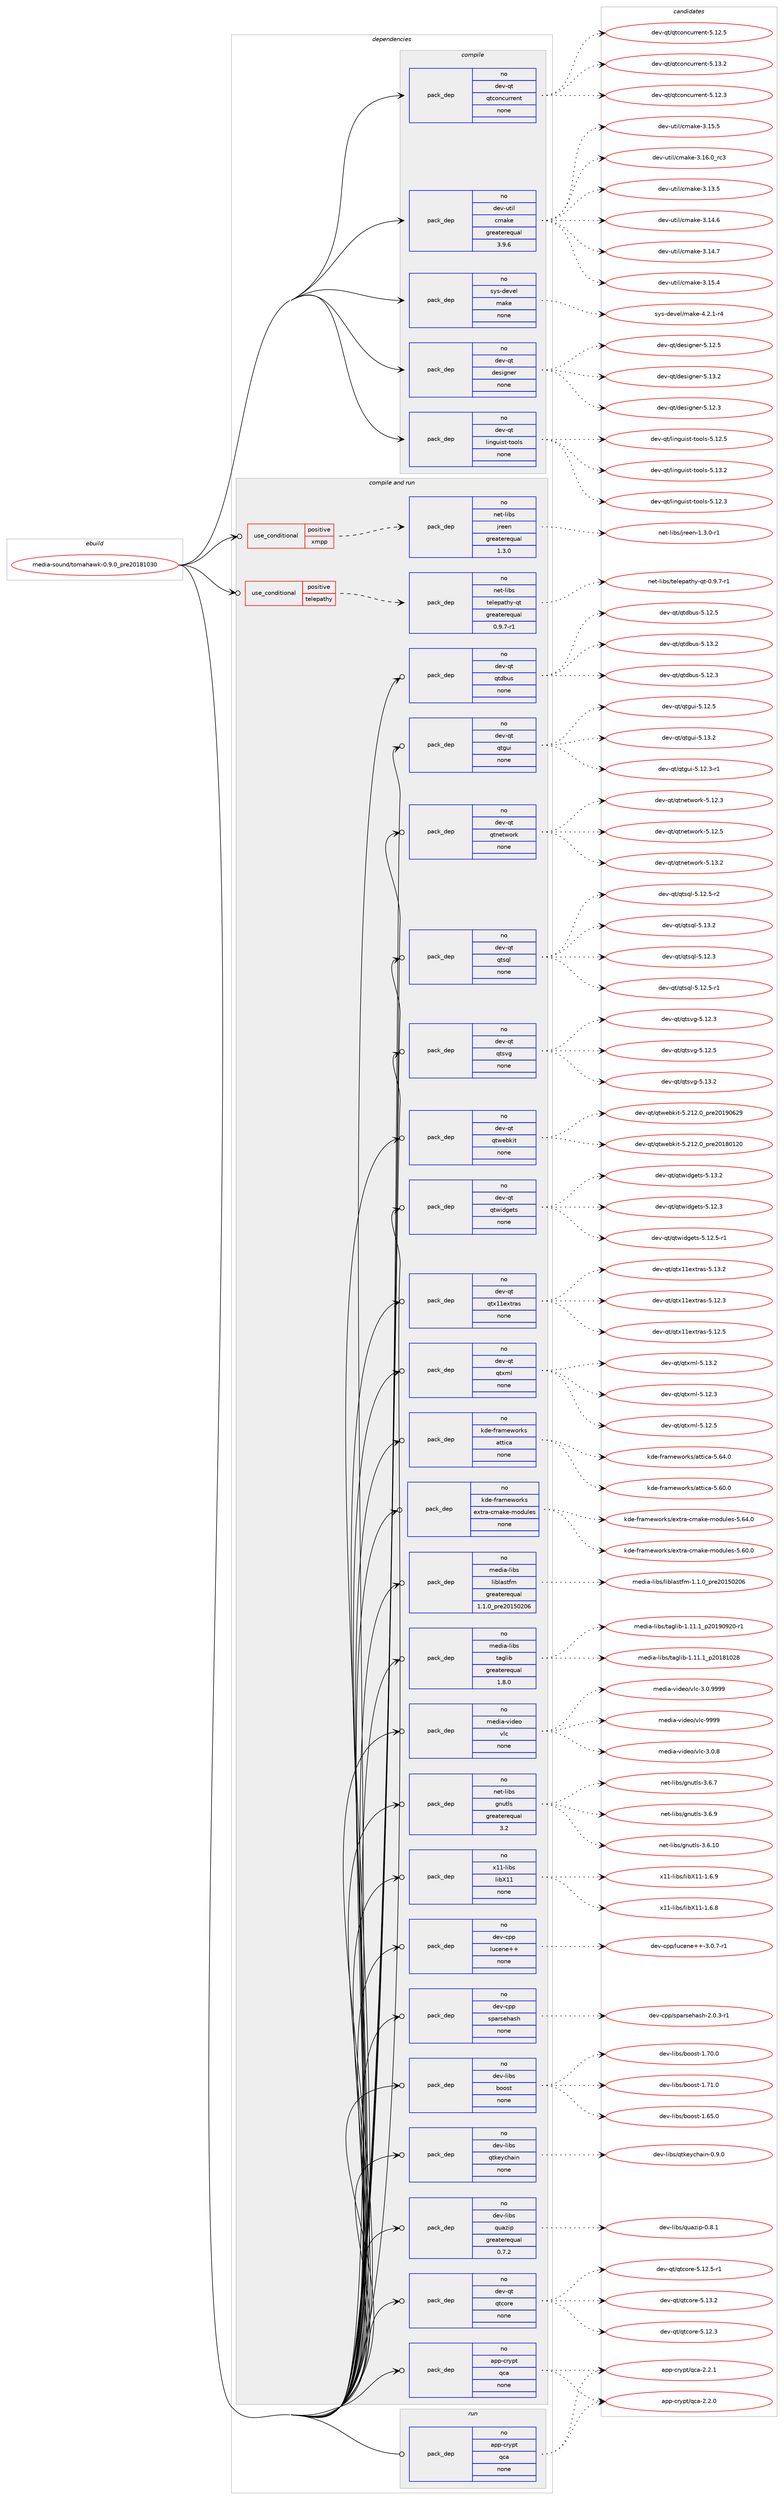 digraph prolog {

# *************
# Graph options
# *************

newrank=true;
concentrate=true;
compound=true;
graph [rankdir=LR,fontname=Helvetica,fontsize=10,ranksep=1.5];#, ranksep=2.5, nodesep=0.2];
edge  [arrowhead=vee];
node  [fontname=Helvetica,fontsize=10];

# **********
# The ebuild
# **********

subgraph cluster_leftcol {
color=gray;
rank=same;
label=<<i>ebuild</i>>;
id [label="media-sound/tomahawk-0.9.0_pre20181030", color=red, width=4, href="../media-sound/tomahawk-0.9.0_pre20181030.svg"];
}

# ****************
# The dependencies
# ****************

subgraph cluster_midcol {
color=gray;
label=<<i>dependencies</i>>;
subgraph cluster_compile {
fillcolor="#eeeeee";
style=filled;
label=<<i>compile</i>>;
subgraph pack594823 {
dependency804158 [label=<<TABLE BORDER="0" CELLBORDER="1" CELLSPACING="0" CELLPADDING="4" WIDTH="220"><TR><TD ROWSPAN="6" CELLPADDING="30">pack_dep</TD></TR><TR><TD WIDTH="110">no</TD></TR><TR><TD>dev-qt</TD></TR><TR><TD>designer</TD></TR><TR><TD>none</TD></TR><TR><TD></TD></TR></TABLE>>, shape=none, color=blue];
}
id:e -> dependency804158:w [weight=20,style="solid",arrowhead="vee"];
subgraph pack594824 {
dependency804159 [label=<<TABLE BORDER="0" CELLBORDER="1" CELLSPACING="0" CELLPADDING="4" WIDTH="220"><TR><TD ROWSPAN="6" CELLPADDING="30">pack_dep</TD></TR><TR><TD WIDTH="110">no</TD></TR><TR><TD>dev-qt</TD></TR><TR><TD>linguist-tools</TD></TR><TR><TD>none</TD></TR><TR><TD></TD></TR></TABLE>>, shape=none, color=blue];
}
id:e -> dependency804159:w [weight=20,style="solid",arrowhead="vee"];
subgraph pack594825 {
dependency804160 [label=<<TABLE BORDER="0" CELLBORDER="1" CELLSPACING="0" CELLPADDING="4" WIDTH="220"><TR><TD ROWSPAN="6" CELLPADDING="30">pack_dep</TD></TR><TR><TD WIDTH="110">no</TD></TR><TR><TD>dev-qt</TD></TR><TR><TD>qtconcurrent</TD></TR><TR><TD>none</TD></TR><TR><TD></TD></TR></TABLE>>, shape=none, color=blue];
}
id:e -> dependency804160:w [weight=20,style="solid",arrowhead="vee"];
subgraph pack594826 {
dependency804161 [label=<<TABLE BORDER="0" CELLBORDER="1" CELLSPACING="0" CELLPADDING="4" WIDTH="220"><TR><TD ROWSPAN="6" CELLPADDING="30">pack_dep</TD></TR><TR><TD WIDTH="110">no</TD></TR><TR><TD>dev-util</TD></TR><TR><TD>cmake</TD></TR><TR><TD>greaterequal</TD></TR><TR><TD>3.9.6</TD></TR></TABLE>>, shape=none, color=blue];
}
id:e -> dependency804161:w [weight=20,style="solid",arrowhead="vee"];
subgraph pack594827 {
dependency804162 [label=<<TABLE BORDER="0" CELLBORDER="1" CELLSPACING="0" CELLPADDING="4" WIDTH="220"><TR><TD ROWSPAN="6" CELLPADDING="30">pack_dep</TD></TR><TR><TD WIDTH="110">no</TD></TR><TR><TD>sys-devel</TD></TR><TR><TD>make</TD></TR><TR><TD>none</TD></TR><TR><TD></TD></TR></TABLE>>, shape=none, color=blue];
}
id:e -> dependency804162:w [weight=20,style="solid",arrowhead="vee"];
}
subgraph cluster_compileandrun {
fillcolor="#eeeeee";
style=filled;
label=<<i>compile and run</i>>;
subgraph cond195281 {
dependency804163 [label=<<TABLE BORDER="0" CELLBORDER="1" CELLSPACING="0" CELLPADDING="4"><TR><TD ROWSPAN="3" CELLPADDING="10">use_conditional</TD></TR><TR><TD>positive</TD></TR><TR><TD>telepathy</TD></TR></TABLE>>, shape=none, color=red];
subgraph pack594828 {
dependency804164 [label=<<TABLE BORDER="0" CELLBORDER="1" CELLSPACING="0" CELLPADDING="4" WIDTH="220"><TR><TD ROWSPAN="6" CELLPADDING="30">pack_dep</TD></TR><TR><TD WIDTH="110">no</TD></TR><TR><TD>net-libs</TD></TR><TR><TD>telepathy-qt</TD></TR><TR><TD>greaterequal</TD></TR><TR><TD>0.9.7-r1</TD></TR></TABLE>>, shape=none, color=blue];
}
dependency804163:e -> dependency804164:w [weight=20,style="dashed",arrowhead="vee"];
}
id:e -> dependency804163:w [weight=20,style="solid",arrowhead="odotvee"];
subgraph cond195282 {
dependency804165 [label=<<TABLE BORDER="0" CELLBORDER="1" CELLSPACING="0" CELLPADDING="4"><TR><TD ROWSPAN="3" CELLPADDING="10">use_conditional</TD></TR><TR><TD>positive</TD></TR><TR><TD>xmpp</TD></TR></TABLE>>, shape=none, color=red];
subgraph pack594829 {
dependency804166 [label=<<TABLE BORDER="0" CELLBORDER="1" CELLSPACING="0" CELLPADDING="4" WIDTH="220"><TR><TD ROWSPAN="6" CELLPADDING="30">pack_dep</TD></TR><TR><TD WIDTH="110">no</TD></TR><TR><TD>net-libs</TD></TR><TR><TD>jreen</TD></TR><TR><TD>greaterequal</TD></TR><TR><TD>1.3.0</TD></TR></TABLE>>, shape=none, color=blue];
}
dependency804165:e -> dependency804166:w [weight=20,style="dashed",arrowhead="vee"];
}
id:e -> dependency804165:w [weight=20,style="solid",arrowhead="odotvee"];
subgraph pack594830 {
dependency804167 [label=<<TABLE BORDER="0" CELLBORDER="1" CELLSPACING="0" CELLPADDING="4" WIDTH="220"><TR><TD ROWSPAN="6" CELLPADDING="30">pack_dep</TD></TR><TR><TD WIDTH="110">no</TD></TR><TR><TD>app-crypt</TD></TR><TR><TD>qca</TD></TR><TR><TD>none</TD></TR><TR><TD></TD></TR></TABLE>>, shape=none, color=blue];
}
id:e -> dependency804167:w [weight=20,style="solid",arrowhead="odotvee"];
subgraph pack594831 {
dependency804168 [label=<<TABLE BORDER="0" CELLBORDER="1" CELLSPACING="0" CELLPADDING="4" WIDTH="220"><TR><TD ROWSPAN="6" CELLPADDING="30">pack_dep</TD></TR><TR><TD WIDTH="110">no</TD></TR><TR><TD>dev-cpp</TD></TR><TR><TD>lucene++</TD></TR><TR><TD>none</TD></TR><TR><TD></TD></TR></TABLE>>, shape=none, color=blue];
}
id:e -> dependency804168:w [weight=20,style="solid",arrowhead="odotvee"];
subgraph pack594832 {
dependency804169 [label=<<TABLE BORDER="0" CELLBORDER="1" CELLSPACING="0" CELLPADDING="4" WIDTH="220"><TR><TD ROWSPAN="6" CELLPADDING="30">pack_dep</TD></TR><TR><TD WIDTH="110">no</TD></TR><TR><TD>dev-cpp</TD></TR><TR><TD>sparsehash</TD></TR><TR><TD>none</TD></TR><TR><TD></TD></TR></TABLE>>, shape=none, color=blue];
}
id:e -> dependency804169:w [weight=20,style="solid",arrowhead="odotvee"];
subgraph pack594833 {
dependency804170 [label=<<TABLE BORDER="0" CELLBORDER="1" CELLSPACING="0" CELLPADDING="4" WIDTH="220"><TR><TD ROWSPAN="6" CELLPADDING="30">pack_dep</TD></TR><TR><TD WIDTH="110">no</TD></TR><TR><TD>dev-libs</TD></TR><TR><TD>boost</TD></TR><TR><TD>none</TD></TR><TR><TD></TD></TR></TABLE>>, shape=none, color=blue];
}
id:e -> dependency804170:w [weight=20,style="solid",arrowhead="odotvee"];
subgraph pack594834 {
dependency804171 [label=<<TABLE BORDER="0" CELLBORDER="1" CELLSPACING="0" CELLPADDING="4" WIDTH="220"><TR><TD ROWSPAN="6" CELLPADDING="30">pack_dep</TD></TR><TR><TD WIDTH="110">no</TD></TR><TR><TD>dev-libs</TD></TR><TR><TD>qtkeychain</TD></TR><TR><TD>none</TD></TR><TR><TD></TD></TR></TABLE>>, shape=none, color=blue];
}
id:e -> dependency804171:w [weight=20,style="solid",arrowhead="odotvee"];
subgraph pack594835 {
dependency804172 [label=<<TABLE BORDER="0" CELLBORDER="1" CELLSPACING="0" CELLPADDING="4" WIDTH="220"><TR><TD ROWSPAN="6" CELLPADDING="30">pack_dep</TD></TR><TR><TD WIDTH="110">no</TD></TR><TR><TD>dev-libs</TD></TR><TR><TD>quazip</TD></TR><TR><TD>greaterequal</TD></TR><TR><TD>0.7.2</TD></TR></TABLE>>, shape=none, color=blue];
}
id:e -> dependency804172:w [weight=20,style="solid",arrowhead="odotvee"];
subgraph pack594836 {
dependency804173 [label=<<TABLE BORDER="0" CELLBORDER="1" CELLSPACING="0" CELLPADDING="4" WIDTH="220"><TR><TD ROWSPAN="6" CELLPADDING="30">pack_dep</TD></TR><TR><TD WIDTH="110">no</TD></TR><TR><TD>dev-qt</TD></TR><TR><TD>qtcore</TD></TR><TR><TD>none</TD></TR><TR><TD></TD></TR></TABLE>>, shape=none, color=blue];
}
id:e -> dependency804173:w [weight=20,style="solid",arrowhead="odotvee"];
subgraph pack594837 {
dependency804174 [label=<<TABLE BORDER="0" CELLBORDER="1" CELLSPACING="0" CELLPADDING="4" WIDTH="220"><TR><TD ROWSPAN="6" CELLPADDING="30">pack_dep</TD></TR><TR><TD WIDTH="110">no</TD></TR><TR><TD>dev-qt</TD></TR><TR><TD>qtdbus</TD></TR><TR><TD>none</TD></TR><TR><TD></TD></TR></TABLE>>, shape=none, color=blue];
}
id:e -> dependency804174:w [weight=20,style="solid",arrowhead="odotvee"];
subgraph pack594838 {
dependency804175 [label=<<TABLE BORDER="0" CELLBORDER="1" CELLSPACING="0" CELLPADDING="4" WIDTH="220"><TR><TD ROWSPAN="6" CELLPADDING="30">pack_dep</TD></TR><TR><TD WIDTH="110">no</TD></TR><TR><TD>dev-qt</TD></TR><TR><TD>qtgui</TD></TR><TR><TD>none</TD></TR><TR><TD></TD></TR></TABLE>>, shape=none, color=blue];
}
id:e -> dependency804175:w [weight=20,style="solid",arrowhead="odotvee"];
subgraph pack594839 {
dependency804176 [label=<<TABLE BORDER="0" CELLBORDER="1" CELLSPACING="0" CELLPADDING="4" WIDTH="220"><TR><TD ROWSPAN="6" CELLPADDING="30">pack_dep</TD></TR><TR><TD WIDTH="110">no</TD></TR><TR><TD>dev-qt</TD></TR><TR><TD>qtnetwork</TD></TR><TR><TD>none</TD></TR><TR><TD></TD></TR></TABLE>>, shape=none, color=blue];
}
id:e -> dependency804176:w [weight=20,style="solid",arrowhead="odotvee"];
subgraph pack594840 {
dependency804177 [label=<<TABLE BORDER="0" CELLBORDER="1" CELLSPACING="0" CELLPADDING="4" WIDTH="220"><TR><TD ROWSPAN="6" CELLPADDING="30">pack_dep</TD></TR><TR><TD WIDTH="110">no</TD></TR><TR><TD>dev-qt</TD></TR><TR><TD>qtsql</TD></TR><TR><TD>none</TD></TR><TR><TD></TD></TR></TABLE>>, shape=none, color=blue];
}
id:e -> dependency804177:w [weight=20,style="solid",arrowhead="odotvee"];
subgraph pack594841 {
dependency804178 [label=<<TABLE BORDER="0" CELLBORDER="1" CELLSPACING="0" CELLPADDING="4" WIDTH="220"><TR><TD ROWSPAN="6" CELLPADDING="30">pack_dep</TD></TR><TR><TD WIDTH="110">no</TD></TR><TR><TD>dev-qt</TD></TR><TR><TD>qtsvg</TD></TR><TR><TD>none</TD></TR><TR><TD></TD></TR></TABLE>>, shape=none, color=blue];
}
id:e -> dependency804178:w [weight=20,style="solid",arrowhead="odotvee"];
subgraph pack594842 {
dependency804179 [label=<<TABLE BORDER="0" CELLBORDER="1" CELLSPACING="0" CELLPADDING="4" WIDTH="220"><TR><TD ROWSPAN="6" CELLPADDING="30">pack_dep</TD></TR><TR><TD WIDTH="110">no</TD></TR><TR><TD>dev-qt</TD></TR><TR><TD>qtwebkit</TD></TR><TR><TD>none</TD></TR><TR><TD></TD></TR></TABLE>>, shape=none, color=blue];
}
id:e -> dependency804179:w [weight=20,style="solid",arrowhead="odotvee"];
subgraph pack594843 {
dependency804180 [label=<<TABLE BORDER="0" CELLBORDER="1" CELLSPACING="0" CELLPADDING="4" WIDTH="220"><TR><TD ROWSPAN="6" CELLPADDING="30">pack_dep</TD></TR><TR><TD WIDTH="110">no</TD></TR><TR><TD>dev-qt</TD></TR><TR><TD>qtwidgets</TD></TR><TR><TD>none</TD></TR><TR><TD></TD></TR></TABLE>>, shape=none, color=blue];
}
id:e -> dependency804180:w [weight=20,style="solid",arrowhead="odotvee"];
subgraph pack594844 {
dependency804181 [label=<<TABLE BORDER="0" CELLBORDER="1" CELLSPACING="0" CELLPADDING="4" WIDTH="220"><TR><TD ROWSPAN="6" CELLPADDING="30">pack_dep</TD></TR><TR><TD WIDTH="110">no</TD></TR><TR><TD>dev-qt</TD></TR><TR><TD>qtx11extras</TD></TR><TR><TD>none</TD></TR><TR><TD></TD></TR></TABLE>>, shape=none, color=blue];
}
id:e -> dependency804181:w [weight=20,style="solid",arrowhead="odotvee"];
subgraph pack594845 {
dependency804182 [label=<<TABLE BORDER="0" CELLBORDER="1" CELLSPACING="0" CELLPADDING="4" WIDTH="220"><TR><TD ROWSPAN="6" CELLPADDING="30">pack_dep</TD></TR><TR><TD WIDTH="110">no</TD></TR><TR><TD>dev-qt</TD></TR><TR><TD>qtxml</TD></TR><TR><TD>none</TD></TR><TR><TD></TD></TR></TABLE>>, shape=none, color=blue];
}
id:e -> dependency804182:w [weight=20,style="solid",arrowhead="odotvee"];
subgraph pack594846 {
dependency804183 [label=<<TABLE BORDER="0" CELLBORDER="1" CELLSPACING="0" CELLPADDING="4" WIDTH="220"><TR><TD ROWSPAN="6" CELLPADDING="30">pack_dep</TD></TR><TR><TD WIDTH="110">no</TD></TR><TR><TD>kde-frameworks</TD></TR><TR><TD>attica</TD></TR><TR><TD>none</TD></TR><TR><TD></TD></TR></TABLE>>, shape=none, color=blue];
}
id:e -> dependency804183:w [weight=20,style="solid",arrowhead="odotvee"];
subgraph pack594847 {
dependency804184 [label=<<TABLE BORDER="0" CELLBORDER="1" CELLSPACING="0" CELLPADDING="4" WIDTH="220"><TR><TD ROWSPAN="6" CELLPADDING="30">pack_dep</TD></TR><TR><TD WIDTH="110">no</TD></TR><TR><TD>kde-frameworks</TD></TR><TR><TD>extra-cmake-modules</TD></TR><TR><TD>none</TD></TR><TR><TD></TD></TR></TABLE>>, shape=none, color=blue];
}
id:e -> dependency804184:w [weight=20,style="solid",arrowhead="odotvee"];
subgraph pack594848 {
dependency804185 [label=<<TABLE BORDER="0" CELLBORDER="1" CELLSPACING="0" CELLPADDING="4" WIDTH="220"><TR><TD ROWSPAN="6" CELLPADDING="30">pack_dep</TD></TR><TR><TD WIDTH="110">no</TD></TR><TR><TD>media-libs</TD></TR><TR><TD>liblastfm</TD></TR><TR><TD>greaterequal</TD></TR><TR><TD>1.1.0_pre20150206</TD></TR></TABLE>>, shape=none, color=blue];
}
id:e -> dependency804185:w [weight=20,style="solid",arrowhead="odotvee"];
subgraph pack594849 {
dependency804186 [label=<<TABLE BORDER="0" CELLBORDER="1" CELLSPACING="0" CELLPADDING="4" WIDTH="220"><TR><TD ROWSPAN="6" CELLPADDING="30">pack_dep</TD></TR><TR><TD WIDTH="110">no</TD></TR><TR><TD>media-libs</TD></TR><TR><TD>taglib</TD></TR><TR><TD>greaterequal</TD></TR><TR><TD>1.8.0</TD></TR></TABLE>>, shape=none, color=blue];
}
id:e -> dependency804186:w [weight=20,style="solid",arrowhead="odotvee"];
subgraph pack594850 {
dependency804187 [label=<<TABLE BORDER="0" CELLBORDER="1" CELLSPACING="0" CELLPADDING="4" WIDTH="220"><TR><TD ROWSPAN="6" CELLPADDING="30">pack_dep</TD></TR><TR><TD WIDTH="110">no</TD></TR><TR><TD>media-video</TD></TR><TR><TD>vlc</TD></TR><TR><TD>none</TD></TR><TR><TD></TD></TR></TABLE>>, shape=none, color=blue];
}
id:e -> dependency804187:w [weight=20,style="solid",arrowhead="odotvee"];
subgraph pack594851 {
dependency804188 [label=<<TABLE BORDER="0" CELLBORDER="1" CELLSPACING="0" CELLPADDING="4" WIDTH="220"><TR><TD ROWSPAN="6" CELLPADDING="30">pack_dep</TD></TR><TR><TD WIDTH="110">no</TD></TR><TR><TD>net-libs</TD></TR><TR><TD>gnutls</TD></TR><TR><TD>greaterequal</TD></TR><TR><TD>3.2</TD></TR></TABLE>>, shape=none, color=blue];
}
id:e -> dependency804188:w [weight=20,style="solid",arrowhead="odotvee"];
subgraph pack594852 {
dependency804189 [label=<<TABLE BORDER="0" CELLBORDER="1" CELLSPACING="0" CELLPADDING="4" WIDTH="220"><TR><TD ROWSPAN="6" CELLPADDING="30">pack_dep</TD></TR><TR><TD WIDTH="110">no</TD></TR><TR><TD>x11-libs</TD></TR><TR><TD>libX11</TD></TR><TR><TD>none</TD></TR><TR><TD></TD></TR></TABLE>>, shape=none, color=blue];
}
id:e -> dependency804189:w [weight=20,style="solid",arrowhead="odotvee"];
}
subgraph cluster_run {
fillcolor="#eeeeee";
style=filled;
label=<<i>run</i>>;
subgraph pack594853 {
dependency804190 [label=<<TABLE BORDER="0" CELLBORDER="1" CELLSPACING="0" CELLPADDING="4" WIDTH="220"><TR><TD ROWSPAN="6" CELLPADDING="30">pack_dep</TD></TR><TR><TD WIDTH="110">no</TD></TR><TR><TD>app-crypt</TD></TR><TR><TD>qca</TD></TR><TR><TD>none</TD></TR><TR><TD></TD></TR></TABLE>>, shape=none, color=blue];
}
id:e -> dependency804190:w [weight=20,style="solid",arrowhead="odot"];
}
}

# **************
# The candidates
# **************

subgraph cluster_choices {
rank=same;
color=gray;
label=<<i>candidates</i>>;

subgraph choice594823 {
color=black;
nodesep=1;
choice100101118451131164710010111510510311010111445534649504651 [label="dev-qt/designer-5.12.3", color=red, width=4,href="../dev-qt/designer-5.12.3.svg"];
choice100101118451131164710010111510510311010111445534649504653 [label="dev-qt/designer-5.12.5", color=red, width=4,href="../dev-qt/designer-5.12.5.svg"];
choice100101118451131164710010111510510311010111445534649514650 [label="dev-qt/designer-5.13.2", color=red, width=4,href="../dev-qt/designer-5.13.2.svg"];
dependency804158:e -> choice100101118451131164710010111510510311010111445534649504651:w [style=dotted,weight="100"];
dependency804158:e -> choice100101118451131164710010111510510311010111445534649504653:w [style=dotted,weight="100"];
dependency804158:e -> choice100101118451131164710010111510510311010111445534649514650:w [style=dotted,weight="100"];
}
subgraph choice594824 {
color=black;
nodesep=1;
choice10010111845113116471081051101031171051151164511611111110811545534649504651 [label="dev-qt/linguist-tools-5.12.3", color=red, width=4,href="../dev-qt/linguist-tools-5.12.3.svg"];
choice10010111845113116471081051101031171051151164511611111110811545534649504653 [label="dev-qt/linguist-tools-5.12.5", color=red, width=4,href="../dev-qt/linguist-tools-5.12.5.svg"];
choice10010111845113116471081051101031171051151164511611111110811545534649514650 [label="dev-qt/linguist-tools-5.13.2", color=red, width=4,href="../dev-qt/linguist-tools-5.13.2.svg"];
dependency804159:e -> choice10010111845113116471081051101031171051151164511611111110811545534649504651:w [style=dotted,weight="100"];
dependency804159:e -> choice10010111845113116471081051101031171051151164511611111110811545534649504653:w [style=dotted,weight="100"];
dependency804159:e -> choice10010111845113116471081051101031171051151164511611111110811545534649514650:w [style=dotted,weight="100"];
}
subgraph choice594825 {
color=black;
nodesep=1;
choice1001011184511311647113116991111109911711411410111011645534649504651 [label="dev-qt/qtconcurrent-5.12.3", color=red, width=4,href="../dev-qt/qtconcurrent-5.12.3.svg"];
choice1001011184511311647113116991111109911711411410111011645534649504653 [label="dev-qt/qtconcurrent-5.12.5", color=red, width=4,href="../dev-qt/qtconcurrent-5.12.5.svg"];
choice1001011184511311647113116991111109911711411410111011645534649514650 [label="dev-qt/qtconcurrent-5.13.2", color=red, width=4,href="../dev-qt/qtconcurrent-5.13.2.svg"];
dependency804160:e -> choice1001011184511311647113116991111109911711411410111011645534649504651:w [style=dotted,weight="100"];
dependency804160:e -> choice1001011184511311647113116991111109911711411410111011645534649504653:w [style=dotted,weight="100"];
dependency804160:e -> choice1001011184511311647113116991111109911711411410111011645534649514650:w [style=dotted,weight="100"];
}
subgraph choice594826 {
color=black;
nodesep=1;
choice1001011184511711610510847991099710710145514649514653 [label="dev-util/cmake-3.13.5", color=red, width=4,href="../dev-util/cmake-3.13.5.svg"];
choice1001011184511711610510847991099710710145514649524654 [label="dev-util/cmake-3.14.6", color=red, width=4,href="../dev-util/cmake-3.14.6.svg"];
choice1001011184511711610510847991099710710145514649524655 [label="dev-util/cmake-3.14.7", color=red, width=4,href="../dev-util/cmake-3.14.7.svg"];
choice1001011184511711610510847991099710710145514649534652 [label="dev-util/cmake-3.15.4", color=red, width=4,href="../dev-util/cmake-3.15.4.svg"];
choice1001011184511711610510847991099710710145514649534653 [label="dev-util/cmake-3.15.5", color=red, width=4,href="../dev-util/cmake-3.15.5.svg"];
choice1001011184511711610510847991099710710145514649544648951149951 [label="dev-util/cmake-3.16.0_rc3", color=red, width=4,href="../dev-util/cmake-3.16.0_rc3.svg"];
dependency804161:e -> choice1001011184511711610510847991099710710145514649514653:w [style=dotted,weight="100"];
dependency804161:e -> choice1001011184511711610510847991099710710145514649524654:w [style=dotted,weight="100"];
dependency804161:e -> choice1001011184511711610510847991099710710145514649524655:w [style=dotted,weight="100"];
dependency804161:e -> choice1001011184511711610510847991099710710145514649534652:w [style=dotted,weight="100"];
dependency804161:e -> choice1001011184511711610510847991099710710145514649534653:w [style=dotted,weight="100"];
dependency804161:e -> choice1001011184511711610510847991099710710145514649544648951149951:w [style=dotted,weight="100"];
}
subgraph choice594827 {
color=black;
nodesep=1;
choice1151211154510010111810110847109971071014552465046494511452 [label="sys-devel/make-4.2.1-r4", color=red, width=4,href="../sys-devel/make-4.2.1-r4.svg"];
dependency804162:e -> choice1151211154510010111810110847109971071014552465046494511452:w [style=dotted,weight="100"];
}
subgraph choice594828 {
color=black;
nodesep=1;
choice11010111645108105981154711610110810111297116104121451131164548465746554511449 [label="net-libs/telepathy-qt-0.9.7-r1", color=red, width=4,href="../net-libs/telepathy-qt-0.9.7-r1.svg"];
dependency804164:e -> choice11010111645108105981154711610110810111297116104121451131164548465746554511449:w [style=dotted,weight="100"];
}
subgraph choice594829 {
color=black;
nodesep=1;
choice1101011164510810598115471061141011011104549465146484511449 [label="net-libs/jreen-1.3.0-r1", color=red, width=4,href="../net-libs/jreen-1.3.0-r1.svg"];
dependency804166:e -> choice1101011164510810598115471061141011011104549465146484511449:w [style=dotted,weight="100"];
}
subgraph choice594830 {
color=black;
nodesep=1;
choice971121124599114121112116471139997455046504648 [label="app-crypt/qca-2.2.0", color=red, width=4,href="../app-crypt/qca-2.2.0.svg"];
choice971121124599114121112116471139997455046504649 [label="app-crypt/qca-2.2.1", color=red, width=4,href="../app-crypt/qca-2.2.1.svg"];
dependency804167:e -> choice971121124599114121112116471139997455046504648:w [style=dotted,weight="100"];
dependency804167:e -> choice971121124599114121112116471139997455046504649:w [style=dotted,weight="100"];
}
subgraph choice594831 {
color=black;
nodesep=1;
choice1001011184599112112471081179910111010143434551464846554511449 [label="dev-cpp/lucene++-3.0.7-r1", color=red, width=4,href="../dev-cpp/lucene++-3.0.7-r1.svg"];
dependency804168:e -> choice1001011184599112112471081179910111010143434551464846554511449:w [style=dotted,weight="100"];
}
subgraph choice594832 {
color=black;
nodesep=1;
choice10010111845991121124711511297114115101104971151044550464846514511449 [label="dev-cpp/sparsehash-2.0.3-r1", color=red, width=4,href="../dev-cpp/sparsehash-2.0.3-r1.svg"];
dependency804169:e -> choice10010111845991121124711511297114115101104971151044550464846514511449:w [style=dotted,weight="100"];
}
subgraph choice594833 {
color=black;
nodesep=1;
choice1001011184510810598115479811111111511645494654534648 [label="dev-libs/boost-1.65.0", color=red, width=4,href="../dev-libs/boost-1.65.0.svg"];
choice1001011184510810598115479811111111511645494655484648 [label="dev-libs/boost-1.70.0", color=red, width=4,href="../dev-libs/boost-1.70.0.svg"];
choice1001011184510810598115479811111111511645494655494648 [label="dev-libs/boost-1.71.0", color=red, width=4,href="../dev-libs/boost-1.71.0.svg"];
dependency804170:e -> choice1001011184510810598115479811111111511645494654534648:w [style=dotted,weight="100"];
dependency804170:e -> choice1001011184510810598115479811111111511645494655484648:w [style=dotted,weight="100"];
dependency804170:e -> choice1001011184510810598115479811111111511645494655494648:w [style=dotted,weight="100"];
}
subgraph choice594834 {
color=black;
nodesep=1;
choice1001011184510810598115471131161071011219910497105110454846574648 [label="dev-libs/qtkeychain-0.9.0", color=red, width=4,href="../dev-libs/qtkeychain-0.9.0.svg"];
dependency804171:e -> choice1001011184510810598115471131161071011219910497105110454846574648:w [style=dotted,weight="100"];
}
subgraph choice594835 {
color=black;
nodesep=1;
choice10010111845108105981154711311797122105112454846564649 [label="dev-libs/quazip-0.8.1", color=red, width=4,href="../dev-libs/quazip-0.8.1.svg"];
dependency804172:e -> choice10010111845108105981154711311797122105112454846564649:w [style=dotted,weight="100"];
}
subgraph choice594836 {
color=black;
nodesep=1;
choice10010111845113116471131169911111410145534649504651 [label="dev-qt/qtcore-5.12.3", color=red, width=4,href="../dev-qt/qtcore-5.12.3.svg"];
choice100101118451131164711311699111114101455346495046534511449 [label="dev-qt/qtcore-5.12.5-r1", color=red, width=4,href="../dev-qt/qtcore-5.12.5-r1.svg"];
choice10010111845113116471131169911111410145534649514650 [label="dev-qt/qtcore-5.13.2", color=red, width=4,href="../dev-qt/qtcore-5.13.2.svg"];
dependency804173:e -> choice10010111845113116471131169911111410145534649504651:w [style=dotted,weight="100"];
dependency804173:e -> choice100101118451131164711311699111114101455346495046534511449:w [style=dotted,weight="100"];
dependency804173:e -> choice10010111845113116471131169911111410145534649514650:w [style=dotted,weight="100"];
}
subgraph choice594837 {
color=black;
nodesep=1;
choice10010111845113116471131161009811711545534649504651 [label="dev-qt/qtdbus-5.12.3", color=red, width=4,href="../dev-qt/qtdbus-5.12.3.svg"];
choice10010111845113116471131161009811711545534649504653 [label="dev-qt/qtdbus-5.12.5", color=red, width=4,href="../dev-qt/qtdbus-5.12.5.svg"];
choice10010111845113116471131161009811711545534649514650 [label="dev-qt/qtdbus-5.13.2", color=red, width=4,href="../dev-qt/qtdbus-5.13.2.svg"];
dependency804174:e -> choice10010111845113116471131161009811711545534649504651:w [style=dotted,weight="100"];
dependency804174:e -> choice10010111845113116471131161009811711545534649504653:w [style=dotted,weight="100"];
dependency804174:e -> choice10010111845113116471131161009811711545534649514650:w [style=dotted,weight="100"];
}
subgraph choice594838 {
color=black;
nodesep=1;
choice1001011184511311647113116103117105455346495046514511449 [label="dev-qt/qtgui-5.12.3-r1", color=red, width=4,href="../dev-qt/qtgui-5.12.3-r1.svg"];
choice100101118451131164711311610311710545534649504653 [label="dev-qt/qtgui-5.12.5", color=red, width=4,href="../dev-qt/qtgui-5.12.5.svg"];
choice100101118451131164711311610311710545534649514650 [label="dev-qt/qtgui-5.13.2", color=red, width=4,href="../dev-qt/qtgui-5.13.2.svg"];
dependency804175:e -> choice1001011184511311647113116103117105455346495046514511449:w [style=dotted,weight="100"];
dependency804175:e -> choice100101118451131164711311610311710545534649504653:w [style=dotted,weight="100"];
dependency804175:e -> choice100101118451131164711311610311710545534649514650:w [style=dotted,weight="100"];
}
subgraph choice594839 {
color=black;
nodesep=1;
choice100101118451131164711311611010111611911111410745534649504651 [label="dev-qt/qtnetwork-5.12.3", color=red, width=4,href="../dev-qt/qtnetwork-5.12.3.svg"];
choice100101118451131164711311611010111611911111410745534649504653 [label="dev-qt/qtnetwork-5.12.5", color=red, width=4,href="../dev-qt/qtnetwork-5.12.5.svg"];
choice100101118451131164711311611010111611911111410745534649514650 [label="dev-qt/qtnetwork-5.13.2", color=red, width=4,href="../dev-qt/qtnetwork-5.13.2.svg"];
dependency804176:e -> choice100101118451131164711311611010111611911111410745534649504651:w [style=dotted,weight="100"];
dependency804176:e -> choice100101118451131164711311611010111611911111410745534649504653:w [style=dotted,weight="100"];
dependency804176:e -> choice100101118451131164711311611010111611911111410745534649514650:w [style=dotted,weight="100"];
}
subgraph choice594840 {
color=black;
nodesep=1;
choice100101118451131164711311611511310845534649504651 [label="dev-qt/qtsql-5.12.3", color=red, width=4,href="../dev-qt/qtsql-5.12.3.svg"];
choice1001011184511311647113116115113108455346495046534511449 [label="dev-qt/qtsql-5.12.5-r1", color=red, width=4,href="../dev-qt/qtsql-5.12.5-r1.svg"];
choice1001011184511311647113116115113108455346495046534511450 [label="dev-qt/qtsql-5.12.5-r2", color=red, width=4,href="../dev-qt/qtsql-5.12.5-r2.svg"];
choice100101118451131164711311611511310845534649514650 [label="dev-qt/qtsql-5.13.2", color=red, width=4,href="../dev-qt/qtsql-5.13.2.svg"];
dependency804177:e -> choice100101118451131164711311611511310845534649504651:w [style=dotted,weight="100"];
dependency804177:e -> choice1001011184511311647113116115113108455346495046534511449:w [style=dotted,weight="100"];
dependency804177:e -> choice1001011184511311647113116115113108455346495046534511450:w [style=dotted,weight="100"];
dependency804177:e -> choice100101118451131164711311611511310845534649514650:w [style=dotted,weight="100"];
}
subgraph choice594841 {
color=black;
nodesep=1;
choice100101118451131164711311611511810345534649504651 [label="dev-qt/qtsvg-5.12.3", color=red, width=4,href="../dev-qt/qtsvg-5.12.3.svg"];
choice100101118451131164711311611511810345534649504653 [label="dev-qt/qtsvg-5.12.5", color=red, width=4,href="../dev-qt/qtsvg-5.12.5.svg"];
choice100101118451131164711311611511810345534649514650 [label="dev-qt/qtsvg-5.13.2", color=red, width=4,href="../dev-qt/qtsvg-5.13.2.svg"];
dependency804178:e -> choice100101118451131164711311611511810345534649504651:w [style=dotted,weight="100"];
dependency804178:e -> choice100101118451131164711311611511810345534649504653:w [style=dotted,weight="100"];
dependency804178:e -> choice100101118451131164711311611511810345534649514650:w [style=dotted,weight="100"];
}
subgraph choice594842 {
color=black;
nodesep=1;
choice1001011184511311647113116119101981071051164553465049504648951121141015048495648495048 [label="dev-qt/qtwebkit-5.212.0_pre20180120", color=red, width=4,href="../dev-qt/qtwebkit-5.212.0_pre20180120.svg"];
choice1001011184511311647113116119101981071051164553465049504648951121141015048495748545057 [label="dev-qt/qtwebkit-5.212.0_pre20190629", color=red, width=4,href="../dev-qt/qtwebkit-5.212.0_pre20190629.svg"];
dependency804179:e -> choice1001011184511311647113116119101981071051164553465049504648951121141015048495648495048:w [style=dotted,weight="100"];
dependency804179:e -> choice1001011184511311647113116119101981071051164553465049504648951121141015048495748545057:w [style=dotted,weight="100"];
}
subgraph choice594843 {
color=black;
nodesep=1;
choice100101118451131164711311611910510010310111611545534649504651 [label="dev-qt/qtwidgets-5.12.3", color=red, width=4,href="../dev-qt/qtwidgets-5.12.3.svg"];
choice1001011184511311647113116119105100103101116115455346495046534511449 [label="dev-qt/qtwidgets-5.12.5-r1", color=red, width=4,href="../dev-qt/qtwidgets-5.12.5-r1.svg"];
choice100101118451131164711311611910510010310111611545534649514650 [label="dev-qt/qtwidgets-5.13.2", color=red, width=4,href="../dev-qt/qtwidgets-5.13.2.svg"];
dependency804180:e -> choice100101118451131164711311611910510010310111611545534649504651:w [style=dotted,weight="100"];
dependency804180:e -> choice1001011184511311647113116119105100103101116115455346495046534511449:w [style=dotted,weight="100"];
dependency804180:e -> choice100101118451131164711311611910510010310111611545534649514650:w [style=dotted,weight="100"];
}
subgraph choice594844 {
color=black;
nodesep=1;
choice100101118451131164711311612049491011201161149711545534649504651 [label="dev-qt/qtx11extras-5.12.3", color=red, width=4,href="../dev-qt/qtx11extras-5.12.3.svg"];
choice100101118451131164711311612049491011201161149711545534649504653 [label="dev-qt/qtx11extras-5.12.5", color=red, width=4,href="../dev-qt/qtx11extras-5.12.5.svg"];
choice100101118451131164711311612049491011201161149711545534649514650 [label="dev-qt/qtx11extras-5.13.2", color=red, width=4,href="../dev-qt/qtx11extras-5.13.2.svg"];
dependency804181:e -> choice100101118451131164711311612049491011201161149711545534649504651:w [style=dotted,weight="100"];
dependency804181:e -> choice100101118451131164711311612049491011201161149711545534649504653:w [style=dotted,weight="100"];
dependency804181:e -> choice100101118451131164711311612049491011201161149711545534649514650:w [style=dotted,weight="100"];
}
subgraph choice594845 {
color=black;
nodesep=1;
choice100101118451131164711311612010910845534649504651 [label="dev-qt/qtxml-5.12.3", color=red, width=4,href="../dev-qt/qtxml-5.12.3.svg"];
choice100101118451131164711311612010910845534649504653 [label="dev-qt/qtxml-5.12.5", color=red, width=4,href="../dev-qt/qtxml-5.12.5.svg"];
choice100101118451131164711311612010910845534649514650 [label="dev-qt/qtxml-5.13.2", color=red, width=4,href="../dev-qt/qtxml-5.13.2.svg"];
dependency804182:e -> choice100101118451131164711311612010910845534649504651:w [style=dotted,weight="100"];
dependency804182:e -> choice100101118451131164711311612010910845534649504653:w [style=dotted,weight="100"];
dependency804182:e -> choice100101118451131164711311612010910845534649514650:w [style=dotted,weight="100"];
}
subgraph choice594846 {
color=black;
nodesep=1;
choice10710010145102114971091011191111141071154797116116105999745534654484648 [label="kde-frameworks/attica-5.60.0", color=red, width=4,href="../kde-frameworks/attica-5.60.0.svg"];
choice10710010145102114971091011191111141071154797116116105999745534654524648 [label="kde-frameworks/attica-5.64.0", color=red, width=4,href="../kde-frameworks/attica-5.64.0.svg"];
dependency804183:e -> choice10710010145102114971091011191111141071154797116116105999745534654484648:w [style=dotted,weight="100"];
dependency804183:e -> choice10710010145102114971091011191111141071154797116116105999745534654524648:w [style=dotted,weight="100"];
}
subgraph choice594847 {
color=black;
nodesep=1;
choice107100101451021149710910111911111410711547101120116114974599109971071014510911110011710810111545534654484648 [label="kde-frameworks/extra-cmake-modules-5.60.0", color=red, width=4,href="../kde-frameworks/extra-cmake-modules-5.60.0.svg"];
choice107100101451021149710910111911111410711547101120116114974599109971071014510911110011710810111545534654524648 [label="kde-frameworks/extra-cmake-modules-5.64.0", color=red, width=4,href="../kde-frameworks/extra-cmake-modules-5.64.0.svg"];
dependency804184:e -> choice107100101451021149710910111911111410711547101120116114974599109971071014510911110011710810111545534654484648:w [style=dotted,weight="100"];
dependency804184:e -> choice107100101451021149710910111911111410711547101120116114974599109971071014510911110011710810111545534654524648:w [style=dotted,weight="100"];
}
subgraph choice594848 {
color=black;
nodesep=1;
choice109101100105974510810598115471081059810897115116102109454946494648951121141015048495348504854 [label="media-libs/liblastfm-1.1.0_pre20150206", color=red, width=4,href="../media-libs/liblastfm-1.1.0_pre20150206.svg"];
dependency804185:e -> choice109101100105974510810598115471081059810897115116102109454946494648951121141015048495348504854:w [style=dotted,weight="100"];
}
subgraph choice594849 {
color=black;
nodesep=1;
choice10910110010597451081059811547116971031081059845494649494649951125048495649485056 [label="media-libs/taglib-1.11.1_p20181028", color=red, width=4,href="../media-libs/taglib-1.11.1_p20181028.svg"];
choice109101100105974510810598115471169710310810598454946494946499511250484957485750484511449 [label="media-libs/taglib-1.11.1_p20190920-r1", color=red, width=4,href="../media-libs/taglib-1.11.1_p20190920-r1.svg"];
dependency804186:e -> choice10910110010597451081059811547116971031081059845494649494649951125048495649485056:w [style=dotted,weight="100"];
dependency804186:e -> choice109101100105974510810598115471169710310810598454946494946499511250484957485750484511449:w [style=dotted,weight="100"];
}
subgraph choice594850 {
color=black;
nodesep=1;
choice10910110010597451181051001011114711810899455146484656 [label="media-video/vlc-3.0.8", color=red, width=4,href="../media-video/vlc-3.0.8.svg"];
choice10910110010597451181051001011114711810899455146484657575757 [label="media-video/vlc-3.0.9999", color=red, width=4,href="../media-video/vlc-3.0.9999.svg"];
choice109101100105974511810510010111147118108994557575757 [label="media-video/vlc-9999", color=red, width=4,href="../media-video/vlc-9999.svg"];
dependency804187:e -> choice10910110010597451181051001011114711810899455146484656:w [style=dotted,weight="100"];
dependency804187:e -> choice10910110010597451181051001011114711810899455146484657575757:w [style=dotted,weight="100"];
dependency804187:e -> choice109101100105974511810510010111147118108994557575757:w [style=dotted,weight="100"];
}
subgraph choice594851 {
color=black;
nodesep=1;
choice11010111645108105981154710311011711610811545514654464948 [label="net-libs/gnutls-3.6.10", color=red, width=4,href="../net-libs/gnutls-3.6.10.svg"];
choice110101116451081059811547103110117116108115455146544655 [label="net-libs/gnutls-3.6.7", color=red, width=4,href="../net-libs/gnutls-3.6.7.svg"];
choice110101116451081059811547103110117116108115455146544657 [label="net-libs/gnutls-3.6.9", color=red, width=4,href="../net-libs/gnutls-3.6.9.svg"];
dependency804188:e -> choice11010111645108105981154710311011711610811545514654464948:w [style=dotted,weight="100"];
dependency804188:e -> choice110101116451081059811547103110117116108115455146544655:w [style=dotted,weight="100"];
dependency804188:e -> choice110101116451081059811547103110117116108115455146544657:w [style=dotted,weight="100"];
}
subgraph choice594852 {
color=black;
nodesep=1;
choice120494945108105981154710810598884949454946544656 [label="x11-libs/libX11-1.6.8", color=red, width=4,href="../x11-libs/libX11-1.6.8.svg"];
choice120494945108105981154710810598884949454946544657 [label="x11-libs/libX11-1.6.9", color=red, width=4,href="../x11-libs/libX11-1.6.9.svg"];
dependency804189:e -> choice120494945108105981154710810598884949454946544656:w [style=dotted,weight="100"];
dependency804189:e -> choice120494945108105981154710810598884949454946544657:w [style=dotted,weight="100"];
}
subgraph choice594853 {
color=black;
nodesep=1;
choice971121124599114121112116471139997455046504648 [label="app-crypt/qca-2.2.0", color=red, width=4,href="../app-crypt/qca-2.2.0.svg"];
choice971121124599114121112116471139997455046504649 [label="app-crypt/qca-2.2.1", color=red, width=4,href="../app-crypt/qca-2.2.1.svg"];
dependency804190:e -> choice971121124599114121112116471139997455046504648:w [style=dotted,weight="100"];
dependency804190:e -> choice971121124599114121112116471139997455046504649:w [style=dotted,weight="100"];
}
}

}

